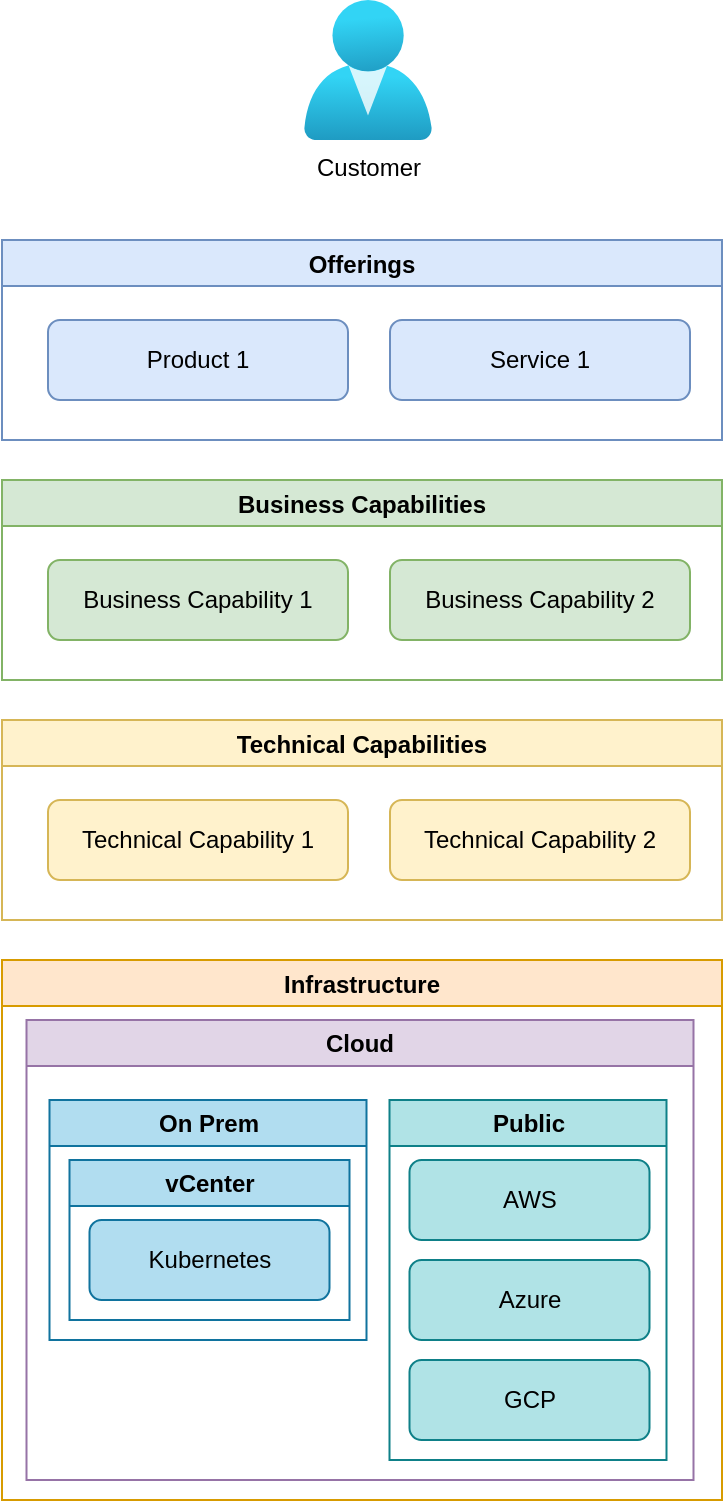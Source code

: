 <mxfile version="20.6.2" type="device"><diagram id="wNleSp8rjk_RZLYBW_x9" name="Page-1"><mxGraphModel dx="1354" dy="2611" grid="1" gridSize="10" guides="1" tooltips="1" connect="1" arrows="1" fold="1" page="1" pageScale="1" pageWidth="850" pageHeight="1100" math="0" shadow="0"><root><object label="" spec="ncore-composite:&#10;  name: Semantic Mapping Demo&#10;  uris: nasdanika://demos/drawio/semantic-mapping&#10;  documentation: &#10;    content-markdown:&#10;      style: true&#10;      source:&#10;        content-resource: &#10;          location: readme.md&#10;          interpolate: true&#10;  " representation="default" id="0"><mxCell/></object><mxCell id="1" parent="0"/><mxCell id="F8-iYcjzHZroJMS6UX_3-4" value="Customer" style="aspect=fixed;html=1;points=[];align=center;image;fontSize=12;image=img/lib/azure2/identity/Users.svg;" parent="1" vertex="1"><mxGeometry x="393" y="-1080" width="64" height="70" as="geometry"/></mxCell><object label="Offerings" spec="ncore-composite:&#10;  documentation: &#10;    content-markdown:&#10;      style: true&#10;      source:&#10;        content-resource: &#10;          location: offerings/readme.md&#10;          interpolate: true&#10;" child-reference="children" tooltip="Products and services offered to customers.&#10;&#10;Offerings use other offerings and business capabilities as building blocks." id="F8-iYcjzHZroJMS6UX_3-5"><mxCell style="swimlane;fillColor=#dae8fc;strokeColor=#6c8ebf;" parent="1" vertex="1"><mxGeometry x="242" y="-960" width="360" height="100" as="geometry"/></mxCell></object><object label="Product 1" spec="ncore-composite: {}" child-reference="children" tooltip="A long multi-line tooltip.&#10;&#10;For testing how it is rendered.&#10;&#10;Line after line, after line.&#10;&#10;Some lorem ipsum here.&#10;&#10;At vero eos et accusamus et iusto odio dignissimos ducimus qui blanditiis praesentium voluptatum&#10;deleniti atque corrupti quos dolores et quas molestias excepturi sint occaecati cupiditate non provident,&#10;similique sunt in culpa qui officia deserunt mollitia animi, id est laborum et dolorum fuga.&#10;&#10;Et harum quidem rerum facilis est et expedita distinctio. Nam libero tempore, cum soluta nobis est eligendi optio cumque nihil impedit quo minus id quod maxime placeat facere possimus, omnis voluptas assumenda est, omnis dolor repellendus. &#10;Temporibus autem quibusdam et aut officiis debitis aut rerum necessitatibus saepe eveniet ut et voluptates repudiandae sint et molestiae non recusandae.&#10;&#10;Itaque earum rerum hic tenetur a sapiente delectus, ut aut reiciendis voluptatibus maiores alias consequatur aut perferendis doloribus asperiores repellat." id="F8-iYcjzHZroJMS6UX_3-6"><mxCell style="rounded=1;whiteSpace=wrap;html=1;fillColor=#dae8fc;strokeColor=#6c8ebf;" parent="F8-iYcjzHZroJMS6UX_3-5" vertex="1"><mxGeometry x="23" y="40" width="150" height="40" as="geometry"/></mxCell></object><mxCell id="F8-iYcjzHZroJMS6UX_3-7" value="Service 1" style="rounded=1;whiteSpace=wrap;html=1;fillColor=#dae8fc;strokeColor=#6c8ebf;" parent="F8-iYcjzHZroJMS6UX_3-5" vertex="1"><mxGeometry x="194" y="40" width="150" height="40" as="geometry"/></mxCell><object label="Business Capabilities" child-reference="children" spec="ncore-composite:&#10;  id: business-capabilties&#10;  documentation: &#10;    content-markdown:&#10;      style: true&#10;      source:&#10;        content-resource: business-capabilities/readme.md&#10;  " tooltip="Business capabilities are building blocks for offerings. " id="F8-iYcjzHZroJMS6UX_3-8"><mxCell style="swimlane;fillColor=#d5e8d4;strokeColor=#82b366;" parent="1" vertex="1"><mxGeometry x="242" y="-840" width="360" height="100" as="geometry"/></mxCell></object><object label="Business Capability 1" child-reference="children" semantic-uri="business-capabilities/business-capability-1/business-capability-1.drawio" id="F8-iYcjzHZroJMS6UX_3-9"><mxCell style="rounded=1;whiteSpace=wrap;html=1;fillColor=#d5e8d4;strokeColor=#82b366;" parent="F8-iYcjzHZroJMS6UX_3-8" vertex="1"><mxGeometry x="23" y="40" width="150" height="40" as="geometry"/></mxCell></object><mxCell id="F8-iYcjzHZroJMS6UX_3-10" value="Business Capability 2" style="rounded=1;whiteSpace=wrap;html=1;fillColor=#d5e8d4;strokeColor=#82b366;" parent="F8-iYcjzHZroJMS6UX_3-8" vertex="1"><mxGeometry x="194" y="40" width="150" height="40" as="geometry"/></mxCell><mxCell id="F8-iYcjzHZroJMS6UX_3-11" value="Technical Capabilities" style="swimlane;fillColor=#fff2cc;strokeColor=#d6b656;" parent="1" vertex="1"><mxGeometry x="242" y="-720" width="360" height="100" as="geometry"/></mxCell><mxCell id="F8-iYcjzHZroJMS6UX_3-12" value="Technical Capability 1" style="rounded=1;whiteSpace=wrap;html=1;fillColor=#fff2cc;strokeColor=#d6b656;" parent="F8-iYcjzHZroJMS6UX_3-11" vertex="1"><mxGeometry x="23" y="40" width="150" height="40" as="geometry"/></mxCell><mxCell id="F8-iYcjzHZroJMS6UX_3-13" value="Technical Capability 2" style="rounded=1;whiteSpace=wrap;html=1;fillColor=#fff2cc;strokeColor=#d6b656;" parent="F8-iYcjzHZroJMS6UX_3-11" vertex="1"><mxGeometry x="194" y="40" width="150" height="40" as="geometry"/></mxCell><object label="Infrastructure" spec="ncore-composite:&#10;  id: infrastructure&#10;" child-reference="children" id="F8-iYcjzHZroJMS6UX_3-14"><mxCell style="swimlane;fillColor=#ffe6cc;strokeColor=#d79b00;" parent="1" vertex="1"><mxGeometry x="242" y="-600" width="360" height="270" as="geometry"/></mxCell></object><object label="Cloud" spec="ncore-composite:&#10;  id: cloud&#10;" child-reference="children" id="F8-iYcjzHZroJMS6UX_3-17"><mxCell style="swimlane;whiteSpace=wrap;html=1;fillColor=#e1d5e7;strokeColor=#9673a6;" parent="F8-iYcjzHZroJMS6UX_3-14" vertex="1"><mxGeometry x="12.25" y="30" width="333.5" height="230" as="geometry"/></mxCell></object><mxCell id="F8-iYcjzHZroJMS6UX_3-18" value="On Prem" style="swimlane;whiteSpace=wrap;html=1;fillColor=#b1ddf0;strokeColor=#10739e;" parent="F8-iYcjzHZroJMS6UX_3-17" vertex="1"><mxGeometry x="11.5" y="40" width="158.5" height="120" as="geometry"/></mxCell><mxCell id="F8-iYcjzHZroJMS6UX_3-21" value="vCenter" style="swimlane;whiteSpace=wrap;html=1;fillColor=#b1ddf0;strokeColor=#10739e;" parent="F8-iYcjzHZroJMS6UX_3-18" vertex="1"><mxGeometry x="10" y="30" width="140" height="80" as="geometry"/></mxCell><mxCell id="F8-iYcjzHZroJMS6UX_3-22" value="Kubernetes" style="rounded=1;whiteSpace=wrap;html=1;fillColor=#b1ddf0;strokeColor=#10739e;" parent="F8-iYcjzHZroJMS6UX_3-21" vertex="1"><mxGeometry x="10" y="30" width="120" height="40" as="geometry"/></mxCell><object label="Public" spec="ncore-composite:&#10;  id: public&#10;" child-reference="children" id="F8-iYcjzHZroJMS6UX_3-19"><mxCell style="swimlane;whiteSpace=wrap;html=1;fillColor=#b0e3e6;strokeColor=#0e8088;" parent="F8-iYcjzHZroJMS6UX_3-17" vertex="1"><mxGeometry x="181.5" y="40" width="138.5" height="180" as="geometry"/></mxCell></object><mxCell id="F8-iYcjzHZroJMS6UX_3-16" value="Azure" style="rounded=1;whiteSpace=wrap;html=1;fillColor=#b0e3e6;strokeColor=#0e8088;" parent="F8-iYcjzHZroJMS6UX_3-19" vertex="1"><mxGeometry x="10" y="80" width="120" height="40" as="geometry"/></mxCell><object label="AWS" child-reference="children" semantic-uri="infrastructure/cloud/public/aws.drawio" id="F8-iYcjzHZroJMS6UX_3-15"><mxCell style="rounded=1;whiteSpace=wrap;html=1;fillColor=#b0e3e6;strokeColor=#0e8088;" parent="F8-iYcjzHZroJMS6UX_3-19" vertex="1"><mxGeometry x="10" y="30" width="120" height="40" as="geometry"/></mxCell></object><mxCell id="F8-iYcjzHZroJMS6UX_3-20" value="GCP" style="rounded=1;whiteSpace=wrap;html=1;fillColor=#b0e3e6;strokeColor=#0e8088;" parent="F8-iYcjzHZroJMS6UX_3-19" vertex="1"><mxGeometry x="10" y="130" width="120" height="40" as="geometry"/></mxCell></root></mxGraphModel></diagram></mxfile>
